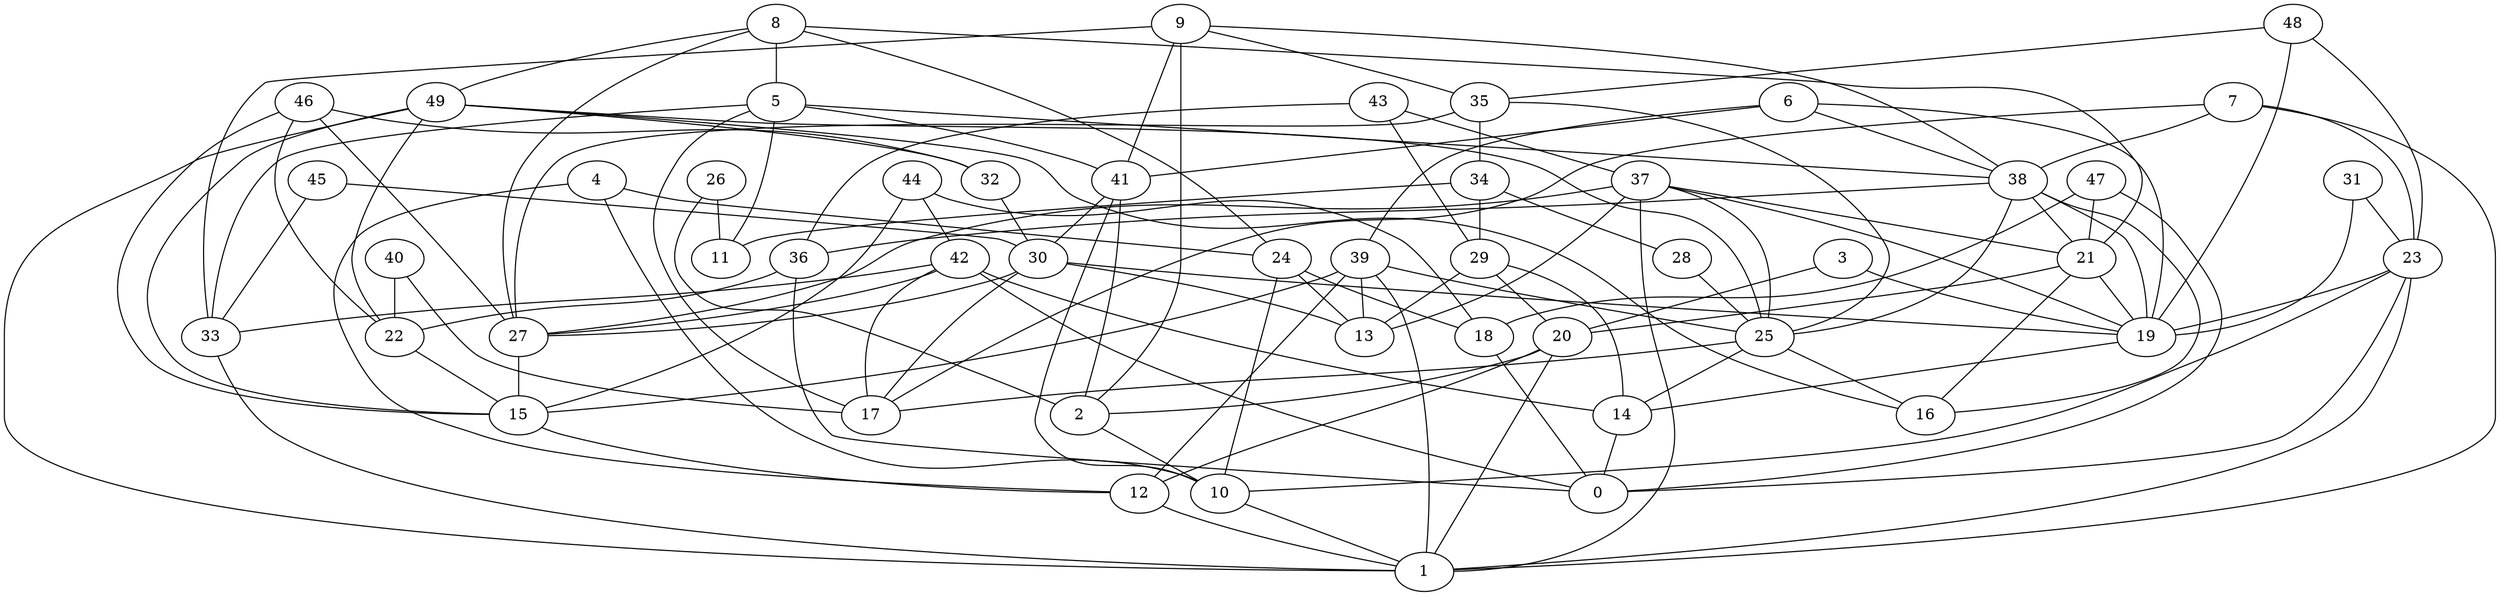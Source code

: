digraph GG_graph {

subgraph G_graph {
edge [color = black]
"43" -> "29" [dir = none]
"43" -> "36" [dir = none]
"47" -> "0" [dir = none]
"24" -> "18" [dir = none]
"31" -> "19" [dir = none]
"8" -> "5" [dir = none]
"20" -> "1" [dir = none]
"9" -> "38" [dir = none]
"4" -> "24" [dir = none]
"4" -> "10" [dir = none]
"33" -> "1" [dir = none]
"41" -> "10" [dir = none]
"41" -> "2" [dir = none]
"7" -> "38" [dir = none]
"15" -> "12" [dir = none]
"42" -> "14" [dir = none]
"42" -> "17" [dir = none]
"49" -> "1" [dir = none]
"49" -> "25" [dir = none]
"39" -> "15" [dir = none]
"39" -> "13" [dir = none]
"39" -> "25" [dir = none]
"25" -> "17" [dir = none]
"5" -> "41" [dir = none]
"5" -> "17" [dir = none]
"40" -> "22" [dir = none]
"40" -> "17" [dir = none]
"46" -> "27" [dir = none]
"35" -> "34" [dir = none]
"35" -> "25" [dir = none]
"48" -> "23" [dir = none]
"48" -> "19" [dir = none]
"34" -> "28" [dir = none]
"14" -> "0" [dir = none]
"37" -> "19" [dir = none]
"32" -> "30" [dir = none]
"26" -> "11" [dir = none]
"26" -> "2" [dir = none]
"38" -> "16" [dir = none]
"38" -> "36" [dir = none]
"38" -> "25" [dir = none]
"3" -> "19" [dir = none]
"6" -> "41" [dir = none]
"30" -> "27" [dir = none]
"30" -> "17" [dir = none]
"30" -> "19" [dir = none]
"45" -> "30" [dir = none]
"44" -> "15" [dir = none]
"21" -> "19" [dir = none]
"10" -> "1" [dir = none]
"23" -> "1" [dir = none]
"49" -> "15" [dir = none]
"2" -> "10" [dir = none]
"28" -> "25" [dir = none]
"45" -> "33" [dir = none]
"19" -> "14" [dir = none]
"24" -> "13" [dir = none]
"4" -> "12" [dir = none]
"20" -> "2" [dir = none]
"38" -> "21" [dir = none]
"8" -> "24" [dir = none]
"22" -> "15" [dir = none]
"31" -> "23" [dir = none]
"29" -> "20" [dir = none]
"41" -> "30" [dir = none]
"8" -> "21" [dir = none]
"48" -> "35" [dir = none]
"23" -> "19" [dir = none]
"20" -> "12" [dir = none]
"44" -> "18" [dir = none]
"8" -> "27" [dir = none]
"42" -> "0" [dir = none]
"24" -> "10" [dir = none]
"34" -> "29" [dir = none]
"42" -> "27" [dir = none]
"46" -> "15" [dir = none]
"37" -> "27" [dir = none]
"30" -> "13" [dir = none]
"8" -> "49" [dir = none]
"35" -> "27" [dir = none]
"37" -> "1" [dir = none]
"43" -> "37" [dir = none]
"12" -> "1" [dir = none]
"37" -> "25" [dir = none]
"9" -> "2" [dir = none]
"9" -> "41" [dir = none]
"9" -> "33" [dir = none]
"5" -> "38" [dir = none]
"23" -> "10" [dir = none]
"3" -> "20" [dir = none]
"5" -> "33" [dir = none]
"38" -> "19" [dir = none]
"29" -> "13" [dir = none]
"7" -> "23" [dir = none]
"46" -> "32" [dir = none]
"21" -> "16" [dir = none]
"27" -> "15" [dir = none]
"49" -> "22" [dir = none]
"49" -> "16" [dir = none]
"25" -> "14" [dir = none]
"7" -> "17" [dir = none]
"21" -> "20" [dir = none]
"47" -> "21" [dir = none]
"34" -> "11" [dir = none]
"39" -> "12" [dir = none]
"36" -> "0" [dir = none]
"6" -> "38" [dir = none]
"18" -> "0" [dir = none]
"37" -> "13" [dir = none]
"46" -> "22" [dir = none]
"37" -> "21" [dir = none]
"29" -> "14" [dir = none]
"5" -> "11" [dir = none]
"6" -> "19" [dir = none]
"42" -> "33" [dir = none]
"23" -> "0" [dir = none]
"25" -> "16" [dir = none]
"7" -> "1" [dir = none]
"6" -> "39" [dir = none]
"47" -> "18" [dir = none]
"39" -> "1" [dir = none]
"36" -> "22" [dir = none]
"44" -> "42" [dir = none]
"49" -> "32" [dir = none]
"9" -> "35" [dir = none]
}

}
